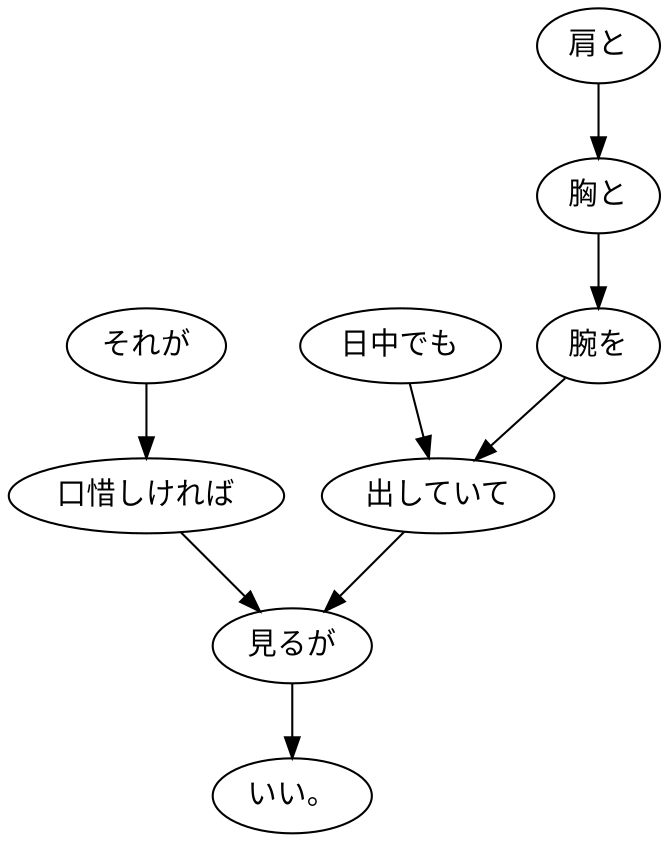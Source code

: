 digraph graph4289 {
	node0 [label="それが"];
	node1 [label="口惜しければ"];
	node2 [label="日中でも"];
	node3 [label="肩と"];
	node4 [label="胸と"];
	node5 [label="腕を"];
	node6 [label="出していて"];
	node7 [label="見るが"];
	node8 [label="いい。"];
	node0 -> node1;
	node1 -> node7;
	node2 -> node6;
	node3 -> node4;
	node4 -> node5;
	node5 -> node6;
	node6 -> node7;
	node7 -> node8;
}
